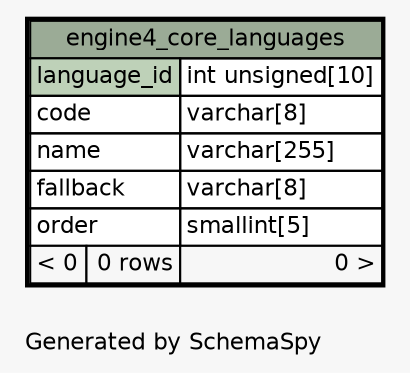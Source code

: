 // dot 2.38.0 on Windows 10 10.0
// SchemaSpy rev 590
digraph "oneDegreeRelationshipsDiagram" {
  graph [
    rankdir="RL"
    bgcolor="#f7f7f7"
    label="\nGenerated by SchemaSpy"
    labeljust="l"
    nodesep="0.18"
    ranksep="0.46"
    fontname="Helvetica"
    fontsize="11"
  ];
  node [
    fontname="Helvetica"
    fontsize="11"
    shape="plaintext"
  ];
  edge [
    arrowsize="0.8"
  ];
  "engine4_core_languages" [
    label=<
    <TABLE BORDER="2" CELLBORDER="1" CELLSPACING="0" BGCOLOR="#ffffff">
      <TR><TD COLSPAN="3" BGCOLOR="#9bab96" ALIGN="CENTER">engine4_core_languages</TD></TR>
      <TR><TD PORT="language_id" COLSPAN="2" BGCOLOR="#bed1b8" ALIGN="LEFT">language_id</TD><TD PORT="language_id.type" ALIGN="LEFT">int unsigned[10]</TD></TR>
      <TR><TD PORT="code" COLSPAN="2" ALIGN="LEFT">code</TD><TD PORT="code.type" ALIGN="LEFT">varchar[8]</TD></TR>
      <TR><TD PORT="name" COLSPAN="2" ALIGN="LEFT">name</TD><TD PORT="name.type" ALIGN="LEFT">varchar[255]</TD></TR>
      <TR><TD PORT="fallback" COLSPAN="2" ALIGN="LEFT">fallback</TD><TD PORT="fallback.type" ALIGN="LEFT">varchar[8]</TD></TR>
      <TR><TD PORT="order" COLSPAN="2" ALIGN="LEFT">order</TD><TD PORT="order.type" ALIGN="LEFT">smallint[5]</TD></TR>
      <TR><TD ALIGN="LEFT" BGCOLOR="#f7f7f7">&lt; 0</TD><TD ALIGN="RIGHT" BGCOLOR="#f7f7f7">0 rows</TD><TD ALIGN="RIGHT" BGCOLOR="#f7f7f7">0 &gt;</TD></TR>
    </TABLE>>
    URL="engine4_core_languages.html"
    tooltip="engine4_core_languages"
  ];
}

